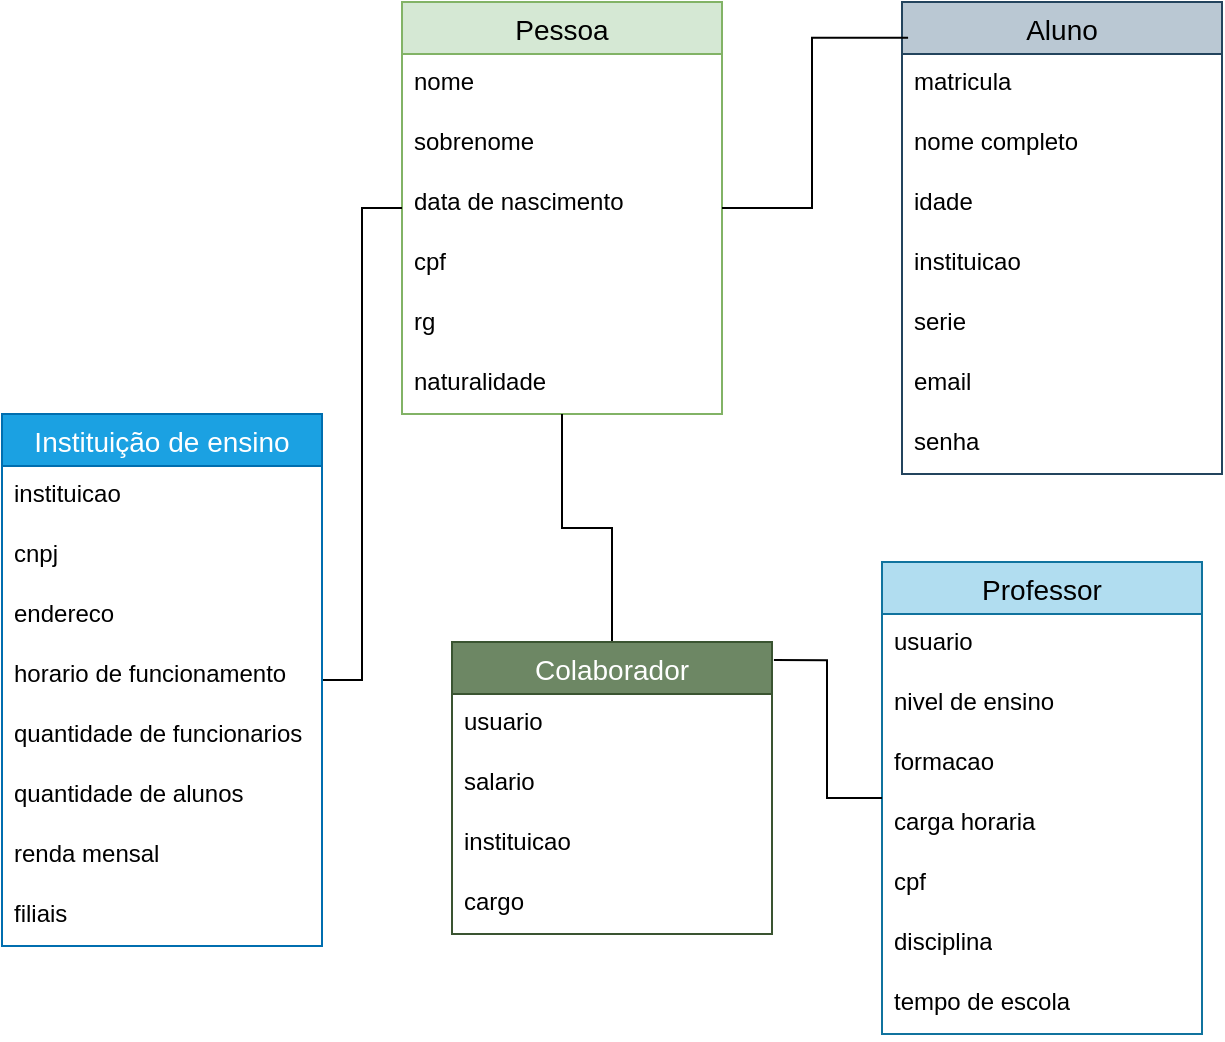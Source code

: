 <mxfile version="23.0.2" type="github" pages="2">
  <diagram name="Page-1" id="nSLiFjLSkFolrgctsrcN">
    <mxGraphModel dx="1050" dy="558" grid="1" gridSize="10" guides="1" tooltips="1" connect="1" arrows="1" fold="1" page="1" pageScale="1" pageWidth="850" pageHeight="1100" math="0" shadow="0">
      <root>
        <mxCell id="0" />
        <mxCell id="1" parent="0" />
        <mxCell id="8iMmtt3a4QU_llzon8lk-5" value="Pessoa" style="swimlane;fontStyle=0;childLayout=stackLayout;horizontal=1;startSize=26;horizontalStack=0;resizeParent=1;resizeParentMax=0;resizeLast=0;collapsible=1;marginBottom=0;align=center;fontSize=14;fillColor=#d5e8d4;strokeColor=#82b366;gradientColor=none;" parent="1" vertex="1">
          <mxGeometry x="240" y="40" width="160" height="206" as="geometry">
            <mxRectangle x="40" y="40" width="90" height="30" as="alternateBounds" />
          </mxGeometry>
        </mxCell>
        <mxCell id="8iMmtt3a4QU_llzon8lk-6" value="&lt;div&gt;nome&lt;/div&gt;" style="text;strokeColor=none;fillColor=none;spacingLeft=4;spacingRight=4;overflow=hidden;rotatable=0;points=[[0,0.5],[1,0.5]];portConstraint=eastwest;fontSize=12;whiteSpace=wrap;html=1;" parent="8iMmtt3a4QU_llzon8lk-5" vertex="1">
          <mxGeometry y="26" width="160" height="30" as="geometry" />
        </mxCell>
        <mxCell id="8iMmtt3a4QU_llzon8lk-7" value="sobrenome" style="text;strokeColor=none;fillColor=none;spacingLeft=4;spacingRight=4;overflow=hidden;rotatable=0;points=[[0,0.5],[1,0.5]];portConstraint=eastwest;fontSize=12;whiteSpace=wrap;html=1;" parent="8iMmtt3a4QU_llzon8lk-5" vertex="1">
          <mxGeometry y="56" width="160" height="30" as="geometry" />
        </mxCell>
        <mxCell id="8iMmtt3a4QU_llzon8lk-10" value="data de nascimento" style="text;strokeColor=none;fillColor=none;spacingLeft=4;spacingRight=4;overflow=hidden;rotatable=0;points=[[0,0.5],[1,0.5]];portConstraint=eastwest;fontSize=12;whiteSpace=wrap;html=1;" parent="8iMmtt3a4QU_llzon8lk-5" vertex="1">
          <mxGeometry y="86" width="160" height="30" as="geometry" />
        </mxCell>
        <mxCell id="8iMmtt3a4QU_llzon8lk-8" value="cpf" style="text;strokeColor=none;fillColor=none;spacingLeft=4;spacingRight=4;overflow=hidden;rotatable=0;points=[[0,0.5],[1,0.5]];portConstraint=eastwest;fontSize=12;whiteSpace=wrap;html=1;" parent="8iMmtt3a4QU_llzon8lk-5" vertex="1">
          <mxGeometry y="116" width="160" height="30" as="geometry" />
        </mxCell>
        <mxCell id="8iMmtt3a4QU_llzon8lk-9" value="rg" style="text;strokeColor=none;fillColor=none;spacingLeft=4;spacingRight=4;overflow=hidden;rotatable=0;points=[[0,0.5],[1,0.5]];portConstraint=eastwest;fontSize=12;whiteSpace=wrap;html=1;" parent="8iMmtt3a4QU_llzon8lk-5" vertex="1">
          <mxGeometry y="146" width="160" height="30" as="geometry" />
        </mxCell>
        <mxCell id="8iMmtt3a4QU_llzon8lk-11" value="naturalidade" style="text;strokeColor=none;fillColor=none;spacingLeft=4;spacingRight=4;overflow=hidden;rotatable=0;points=[[0,0.5],[1,0.5]];portConstraint=eastwest;fontSize=12;whiteSpace=wrap;html=1;" parent="8iMmtt3a4QU_llzon8lk-5" vertex="1">
          <mxGeometry y="176" width="160" height="30" as="geometry" />
        </mxCell>
        <mxCell id="8iMmtt3a4QU_llzon8lk-12" value="Aluno" style="swimlane;fontStyle=0;childLayout=stackLayout;horizontal=1;startSize=26;horizontalStack=0;resizeParent=1;resizeParentMax=0;resizeLast=0;collapsible=1;marginBottom=0;align=center;fontSize=14;fillColor=#bac8d3;strokeColor=#23445d;" parent="1" vertex="1">
          <mxGeometry x="490" y="40" width="160" height="236" as="geometry">
            <mxRectangle x="40" y="40" width="90" height="30" as="alternateBounds" />
          </mxGeometry>
        </mxCell>
        <mxCell id="8iMmtt3a4QU_llzon8lk-13" value="matricula" style="text;strokeColor=none;fillColor=none;spacingLeft=4;spacingRight=4;overflow=hidden;rotatable=0;points=[[0,0.5],[1,0.5]];portConstraint=eastwest;fontSize=12;whiteSpace=wrap;html=1;" parent="8iMmtt3a4QU_llzon8lk-12" vertex="1">
          <mxGeometry y="26" width="160" height="30" as="geometry" />
        </mxCell>
        <mxCell id="8iMmtt3a4QU_llzon8lk-14" value="nome completo" style="text;strokeColor=none;fillColor=none;spacingLeft=4;spacingRight=4;overflow=hidden;rotatable=0;points=[[0,0.5],[1,0.5]];portConstraint=eastwest;fontSize=12;whiteSpace=wrap;html=1;" parent="8iMmtt3a4QU_llzon8lk-12" vertex="1">
          <mxGeometry y="56" width="160" height="30" as="geometry" />
        </mxCell>
        <mxCell id="8iMmtt3a4QU_llzon8lk-17" value="idade" style="text;strokeColor=none;fillColor=none;spacingLeft=4;spacingRight=4;overflow=hidden;rotatable=0;points=[[0,0.5],[1,0.5]];portConstraint=eastwest;fontSize=12;whiteSpace=wrap;html=1;" parent="8iMmtt3a4QU_llzon8lk-12" vertex="1">
          <mxGeometry y="86" width="160" height="30" as="geometry" />
        </mxCell>
        <mxCell id="8iMmtt3a4QU_llzon8lk-18" value="instituicao" style="text;strokeColor=none;fillColor=none;spacingLeft=4;spacingRight=4;overflow=hidden;rotatable=0;points=[[0,0.5],[1,0.5]];portConstraint=eastwest;fontSize=12;whiteSpace=wrap;html=1;" parent="8iMmtt3a4QU_llzon8lk-12" vertex="1">
          <mxGeometry y="116" width="160" height="30" as="geometry" />
        </mxCell>
        <mxCell id="8iMmtt3a4QU_llzon8lk-15" value="serie" style="text;strokeColor=none;fillColor=none;spacingLeft=4;spacingRight=4;overflow=hidden;rotatable=0;points=[[0,0.5],[1,0.5]];portConstraint=eastwest;fontSize=12;whiteSpace=wrap;html=1;" parent="8iMmtt3a4QU_llzon8lk-12" vertex="1">
          <mxGeometry y="146" width="160" height="30" as="geometry" />
        </mxCell>
        <mxCell id="8iMmtt3a4QU_llzon8lk-16" value="email" style="text;strokeColor=none;fillColor=none;spacingLeft=4;spacingRight=4;overflow=hidden;rotatable=0;points=[[0,0.5],[1,0.5]];portConstraint=eastwest;fontSize=12;whiteSpace=wrap;html=1;" parent="8iMmtt3a4QU_llzon8lk-12" vertex="1">
          <mxGeometry y="176" width="160" height="30" as="geometry" />
        </mxCell>
        <mxCell id="8iMmtt3a4QU_llzon8lk-19" value="senha" style="text;strokeColor=none;fillColor=none;spacingLeft=4;spacingRight=4;overflow=hidden;rotatable=0;points=[[0,0.5],[1,0.5]];portConstraint=eastwest;fontSize=12;whiteSpace=wrap;html=1;" parent="8iMmtt3a4QU_llzon8lk-12" vertex="1">
          <mxGeometry y="206" width="160" height="30" as="geometry" />
        </mxCell>
        <mxCell id="8iMmtt3a4QU_llzon8lk-20" value="Professor" style="swimlane;fontStyle=0;childLayout=stackLayout;horizontal=1;startSize=26;horizontalStack=0;resizeParent=1;resizeParentMax=0;resizeLast=0;collapsible=1;marginBottom=0;align=center;fontSize=14;fillColor=#b1ddf0;strokeColor=#10739e;" parent="1" vertex="1">
          <mxGeometry x="480" y="320" width="160" height="236" as="geometry">
            <mxRectangle x="40" y="40" width="90" height="30" as="alternateBounds" />
          </mxGeometry>
        </mxCell>
        <mxCell id="8iMmtt3a4QU_llzon8lk-23" value="usuario" style="text;strokeColor=none;fillColor=none;spacingLeft=4;spacingRight=4;overflow=hidden;rotatable=0;points=[[0,0.5],[1,0.5]];portConstraint=eastwest;fontSize=12;whiteSpace=wrap;html=1;" parent="8iMmtt3a4QU_llzon8lk-20" vertex="1">
          <mxGeometry y="26" width="160" height="30" as="geometry" />
        </mxCell>
        <mxCell id="8iMmtt3a4QU_llzon8lk-24" value="nivel de ensino" style="text;strokeColor=none;fillColor=none;spacingLeft=4;spacingRight=4;overflow=hidden;rotatable=0;points=[[0,0.5],[1,0.5]];portConstraint=eastwest;fontSize=12;whiteSpace=wrap;html=1;" parent="8iMmtt3a4QU_llzon8lk-20" vertex="1">
          <mxGeometry y="56" width="160" height="30" as="geometry" />
        </mxCell>
        <mxCell id="8iMmtt3a4QU_llzon8lk-25" value="formacao" style="text;strokeColor=none;fillColor=none;spacingLeft=4;spacingRight=4;overflow=hidden;rotatable=0;points=[[0,0.5],[1,0.5]];portConstraint=eastwest;fontSize=12;whiteSpace=wrap;html=1;" parent="8iMmtt3a4QU_llzon8lk-20" vertex="1">
          <mxGeometry y="86" width="160" height="30" as="geometry" />
        </mxCell>
        <mxCell id="8iMmtt3a4QU_llzon8lk-26" value="carga horaria" style="text;strokeColor=none;fillColor=none;spacingLeft=4;spacingRight=4;overflow=hidden;rotatable=0;points=[[0,0.5],[1,0.5]];portConstraint=eastwest;fontSize=12;whiteSpace=wrap;html=1;" parent="8iMmtt3a4QU_llzon8lk-20" vertex="1">
          <mxGeometry y="116" width="160" height="30" as="geometry" />
        </mxCell>
        <mxCell id="8iMmtt3a4QU_llzon8lk-49" value="cpf" style="text;strokeColor=none;fillColor=none;spacingLeft=4;spacingRight=4;overflow=hidden;rotatable=0;points=[[0,0.5],[1,0.5]];portConstraint=eastwest;fontSize=12;whiteSpace=wrap;html=1;" parent="8iMmtt3a4QU_llzon8lk-20" vertex="1">
          <mxGeometry y="146" width="160" height="30" as="geometry" />
        </mxCell>
        <mxCell id="8iMmtt3a4QU_llzon8lk-50" value="disciplina" style="text;strokeColor=none;fillColor=none;spacingLeft=4;spacingRight=4;overflow=hidden;rotatable=0;points=[[0,0.5],[1,0.5]];portConstraint=eastwest;fontSize=12;whiteSpace=wrap;html=1;" parent="8iMmtt3a4QU_llzon8lk-20" vertex="1">
          <mxGeometry y="176" width="160" height="30" as="geometry" />
        </mxCell>
        <mxCell id="8iMmtt3a4QU_llzon8lk-82" value="tempo de escola" style="text;strokeColor=none;fillColor=none;spacingLeft=4;spacingRight=4;overflow=hidden;rotatable=0;points=[[0,0.5],[1,0.5]];portConstraint=eastwest;fontSize=12;whiteSpace=wrap;html=1;" parent="8iMmtt3a4QU_llzon8lk-20" vertex="1">
          <mxGeometry y="206" width="160" height="30" as="geometry" />
        </mxCell>
        <mxCell id="8iMmtt3a4QU_llzon8lk-77" style="edgeStyle=orthogonalEdgeStyle;rounded=0;orthogonalLoop=1;jettySize=auto;html=1;endArrow=none;endFill=0;" parent="1" source="8iMmtt3a4QU_llzon8lk-27" target="8iMmtt3a4QU_llzon8lk-5" edge="1">
          <mxGeometry relative="1" as="geometry" />
        </mxCell>
        <mxCell id="8iMmtt3a4QU_llzon8lk-27" value="Colaborador" style="swimlane;fontStyle=0;childLayout=stackLayout;horizontal=1;startSize=26;horizontalStack=0;resizeParent=1;resizeParentMax=0;resizeLast=0;collapsible=1;marginBottom=0;align=center;fontSize=14;fillColor=#6d8764;strokeColor=#3A5431;fontColor=#ffffff;" parent="1" vertex="1">
          <mxGeometry x="265" y="360" width="160" height="146" as="geometry">
            <mxRectangle x="40" y="40" width="90" height="30" as="alternateBounds" />
          </mxGeometry>
        </mxCell>
        <mxCell id="8iMmtt3a4QU_llzon8lk-28" value="usuario" style="text;strokeColor=none;fillColor=none;spacingLeft=4;spacingRight=4;overflow=hidden;rotatable=0;points=[[0,0.5],[1,0.5]];portConstraint=eastwest;fontSize=12;whiteSpace=wrap;html=1;" parent="8iMmtt3a4QU_llzon8lk-27" vertex="1">
          <mxGeometry y="26" width="160" height="30" as="geometry" />
        </mxCell>
        <mxCell id="8iMmtt3a4QU_llzon8lk-52" value="salario" style="text;strokeColor=none;fillColor=none;spacingLeft=4;spacingRight=4;overflow=hidden;rotatable=0;points=[[0,0.5],[1,0.5]];portConstraint=eastwest;fontSize=12;whiteSpace=wrap;html=1;" parent="8iMmtt3a4QU_llzon8lk-27" vertex="1">
          <mxGeometry y="56" width="160" height="30" as="geometry" />
        </mxCell>
        <mxCell id="8iMmtt3a4QU_llzon8lk-66" value="instituicao" style="text;strokeColor=none;fillColor=none;spacingLeft=4;spacingRight=4;overflow=hidden;rotatable=0;points=[[0,0.5],[1,0.5]];portConstraint=eastwest;fontSize=12;whiteSpace=wrap;html=1;" parent="8iMmtt3a4QU_llzon8lk-27" vertex="1">
          <mxGeometry y="86" width="160" height="30" as="geometry" />
        </mxCell>
        <mxCell id="8iMmtt3a4QU_llzon8lk-58" value="cargo" style="text;strokeColor=none;fillColor=none;spacingLeft=4;spacingRight=4;overflow=hidden;rotatable=0;points=[[0,0.5],[1,0.5]];portConstraint=eastwest;fontSize=12;whiteSpace=wrap;html=1;" parent="8iMmtt3a4QU_llzon8lk-27" vertex="1">
          <mxGeometry y="116" width="160" height="30" as="geometry" />
        </mxCell>
        <mxCell id="8iMmtt3a4QU_llzon8lk-79" style="edgeStyle=orthogonalEdgeStyle;rounded=0;orthogonalLoop=1;jettySize=auto;html=1;endArrow=none;endFill=0;" parent="1" source="8iMmtt3a4QU_llzon8lk-34" target="8iMmtt3a4QU_llzon8lk-5" edge="1">
          <mxGeometry relative="1" as="geometry" />
        </mxCell>
        <mxCell id="8iMmtt3a4QU_llzon8lk-34" value="Instituição de ensino" style="swimlane;fontStyle=0;childLayout=stackLayout;horizontal=1;startSize=26;horizontalStack=0;resizeParent=1;resizeParentMax=0;resizeLast=0;collapsible=1;marginBottom=0;align=center;fontSize=14;fillColor=#1ba1e2;strokeColor=#006EAF;fontColor=#ffffff;" parent="1" vertex="1">
          <mxGeometry x="40" y="246" width="160" height="266" as="geometry">
            <mxRectangle x="40" y="40" width="90" height="30" as="alternateBounds" />
          </mxGeometry>
        </mxCell>
        <mxCell id="8iMmtt3a4QU_llzon8lk-35" value="instituicao" style="text;strokeColor=none;fillColor=none;spacingLeft=4;spacingRight=4;overflow=hidden;rotatable=0;points=[[0,0.5],[1,0.5]];portConstraint=eastwest;fontSize=12;whiteSpace=wrap;html=1;" parent="8iMmtt3a4QU_llzon8lk-34" vertex="1">
          <mxGeometry y="26" width="160" height="30" as="geometry" />
        </mxCell>
        <mxCell id="8iMmtt3a4QU_llzon8lk-38" value="cnpj" style="text;strokeColor=none;fillColor=none;spacingLeft=4;spacingRight=4;overflow=hidden;rotatable=0;points=[[0,0.5],[1,0.5]];portConstraint=eastwest;fontSize=12;whiteSpace=wrap;html=1;" parent="8iMmtt3a4QU_llzon8lk-34" vertex="1">
          <mxGeometry y="56" width="160" height="30" as="geometry" />
        </mxCell>
        <mxCell id="8iMmtt3a4QU_llzon8lk-40" value="&lt;div&gt;endereco&lt;/div&gt;" style="text;strokeColor=none;fillColor=none;spacingLeft=4;spacingRight=4;overflow=hidden;rotatable=0;points=[[0,0.5],[1,0.5]];portConstraint=eastwest;fontSize=12;whiteSpace=wrap;html=1;" parent="8iMmtt3a4QU_llzon8lk-34" vertex="1">
          <mxGeometry y="86" width="160" height="30" as="geometry" />
        </mxCell>
        <mxCell id="8iMmtt3a4QU_llzon8lk-53" value="horario de funcionamento" style="text;strokeColor=none;fillColor=none;spacingLeft=4;spacingRight=4;overflow=hidden;rotatable=0;points=[[0,0.5],[1,0.5]];portConstraint=eastwest;fontSize=12;whiteSpace=wrap;html=1;" parent="8iMmtt3a4QU_llzon8lk-34" vertex="1">
          <mxGeometry y="116" width="160" height="30" as="geometry" />
        </mxCell>
        <mxCell id="8iMmtt3a4QU_llzon8lk-54" value="quantidade de funcionarios" style="text;strokeColor=none;fillColor=none;spacingLeft=4;spacingRight=4;overflow=hidden;rotatable=0;points=[[0,0.5],[1,0.5]];portConstraint=eastwest;fontSize=12;whiteSpace=wrap;html=1;" parent="8iMmtt3a4QU_llzon8lk-34" vertex="1">
          <mxGeometry y="146" width="160" height="30" as="geometry" />
        </mxCell>
        <mxCell id="8iMmtt3a4QU_llzon8lk-55" value="quantidade de alunos" style="text;strokeColor=none;fillColor=none;spacingLeft=4;spacingRight=4;overflow=hidden;rotatable=0;points=[[0,0.5],[1,0.5]];portConstraint=eastwest;fontSize=12;whiteSpace=wrap;html=1;" parent="8iMmtt3a4QU_llzon8lk-34" vertex="1">
          <mxGeometry y="176" width="160" height="30" as="geometry" />
        </mxCell>
        <mxCell id="8iMmtt3a4QU_llzon8lk-56" value="renda mensal" style="text;strokeColor=none;fillColor=none;spacingLeft=4;spacingRight=4;overflow=hidden;rotatable=0;points=[[0,0.5],[1,0.5]];portConstraint=eastwest;fontSize=12;whiteSpace=wrap;html=1;" parent="8iMmtt3a4QU_llzon8lk-34" vertex="1">
          <mxGeometry y="206" width="160" height="30" as="geometry" />
        </mxCell>
        <mxCell id="8iMmtt3a4QU_llzon8lk-57" value="filiais" style="text;strokeColor=none;fillColor=none;spacingLeft=4;spacingRight=4;overflow=hidden;rotatable=0;points=[[0,0.5],[1,0.5]];portConstraint=eastwest;fontSize=12;whiteSpace=wrap;html=1;" parent="8iMmtt3a4QU_llzon8lk-34" vertex="1">
          <mxGeometry y="236" width="160" height="30" as="geometry" />
        </mxCell>
        <mxCell id="8iMmtt3a4QU_llzon8lk-61" style="edgeStyle=orthogonalEdgeStyle;rounded=0;orthogonalLoop=1;jettySize=auto;html=1;entryX=0.019;entryY=0.076;entryDx=0;entryDy=0;entryPerimeter=0;endArrow=none;endFill=0;" parent="1" source="8iMmtt3a4QU_llzon8lk-5" target="8iMmtt3a4QU_llzon8lk-12" edge="1">
          <mxGeometry relative="1" as="geometry" />
        </mxCell>
        <mxCell id="8iMmtt3a4QU_llzon8lk-78" style="edgeStyle=orthogonalEdgeStyle;rounded=0;orthogonalLoop=1;jettySize=auto;html=1;entryX=1.006;entryY=0.062;entryDx=0;entryDy=0;entryPerimeter=0;endArrow=none;endFill=0;" parent="1" source="8iMmtt3a4QU_llzon8lk-20" target="8iMmtt3a4QU_llzon8lk-27" edge="1">
          <mxGeometry relative="1" as="geometry" />
        </mxCell>
      </root>
    </mxGraphModel>
  </diagram>
  <diagram id="hDKvH3_tDogb8CHvkUSo" name="Página-2">
    <mxGraphModel dx="1050" dy="558" grid="1" gridSize="10" guides="1" tooltips="1" connect="1" arrows="1" fold="1" page="1" pageScale="1" pageWidth="850" pageHeight="1100" math="0" shadow="0">
      <root>
        <mxCell id="0" />
        <mxCell id="1" parent="0" />
        <mxCell id="xrypur34-bZ4i5Xg1ej_-1" value="Hospital" style="swimlane;fontStyle=0;childLayout=stackLayout;horizontal=1;startSize=26;horizontalStack=0;resizeParent=1;resizeParentMax=0;resizeLast=0;collapsible=1;marginBottom=0;align=center;fontSize=14;fillColor=#21C0A5;strokeColor=#006658;labelBackgroundColor=none;fontColor=#5C5C5C;" vertex="1" parent="1">
          <mxGeometry x="30" y="160" width="160" height="146" as="geometry">
            <mxRectangle x="30" y="160" width="90" height="30" as="alternateBounds" />
          </mxGeometry>
        </mxCell>
        <mxCell id="xrypur34-bZ4i5Xg1ej_-3" value="nome hospital&lt;span style=&quot;white-space: pre;&quot;&gt;&#x9;&lt;/span&gt;" style="text;strokeColor=none;fillColor=none;spacingLeft=4;spacingRight=4;overflow=hidden;rotatable=0;points=[[0,0.5],[1,0.5]];portConstraint=eastwest;fontSize=12;whiteSpace=wrap;html=1;labelBackgroundColor=none;fontColor=#5C5C5C;" vertex="1" parent="xrypur34-bZ4i5Xg1ej_-1">
          <mxGeometry y="26" width="160" height="30" as="geometry" />
        </mxCell>
        <mxCell id="xrypur34-bZ4i5Xg1ej_-4" value="endereco" style="text;strokeColor=none;fillColor=none;spacingLeft=4;spacingRight=4;overflow=hidden;rotatable=0;points=[[0,0.5],[1,0.5]];portConstraint=eastwest;fontSize=12;whiteSpace=wrap;html=1;labelBackgroundColor=none;fontColor=#5C5C5C;" vertex="1" parent="xrypur34-bZ4i5Xg1ej_-1">
          <mxGeometry y="56" width="160" height="30" as="geometry" />
        </mxCell>
        <mxCell id="xrypur34-bZ4i5Xg1ej_-34" value="horario de funcionamento" style="text;strokeColor=none;fillColor=none;spacingLeft=4;spacingRight=4;overflow=hidden;rotatable=0;points=[[0,0.5],[1,0.5]];portConstraint=eastwest;fontSize=12;whiteSpace=wrap;html=1;labelBackgroundColor=none;fontColor=#5C5C5C;" vertex="1" parent="xrypur34-bZ4i5Xg1ej_-1">
          <mxGeometry y="86" width="160" height="30" as="geometry" />
        </mxCell>
        <mxCell id="xrypur34-bZ4i5Xg1ej_-35" value="funcionarios" style="text;strokeColor=none;fillColor=none;spacingLeft=4;spacingRight=4;overflow=hidden;rotatable=0;points=[[0,0.5],[1,0.5]];portConstraint=eastwest;fontSize=12;whiteSpace=wrap;html=1;labelBackgroundColor=none;fontColor=#5C5C5C;" vertex="1" parent="xrypur34-bZ4i5Xg1ej_-1">
          <mxGeometry y="116" width="160" height="30" as="geometry" />
        </mxCell>
        <mxCell id="xrypur34-bZ4i5Xg1ej_-5" value="Pacientes" style="swimlane;fontStyle=0;childLayout=stackLayout;horizontal=1;startSize=26;horizontalStack=0;resizeParent=1;resizeParentMax=0;resizeLast=0;collapsible=1;marginBottom=0;align=center;fontSize=14;labelBackgroundColor=none;fillColor=#21C0A5;strokeColor=#006658;fontColor=#5C5C5C;" vertex="1" parent="1">
          <mxGeometry x="220" y="40" width="160" height="206" as="geometry" />
        </mxCell>
        <mxCell id="xrypur34-bZ4i5Xg1ej_-7" value="grau de prioridade" style="text;strokeColor=none;fillColor=none;spacingLeft=4;spacingRight=4;overflow=hidden;rotatable=0;points=[[0,0.5],[1,0.5]];portConstraint=eastwest;fontSize=12;whiteSpace=wrap;html=1;labelBackgroundColor=none;fontColor=#5C5C5C;" vertex="1" parent="xrypur34-bZ4i5Xg1ej_-5">
          <mxGeometry y="26" width="160" height="30" as="geometry" />
        </mxCell>
        <mxCell id="xrypur34-bZ4i5Xg1ej_-8" value="nome" style="text;strokeColor=none;fillColor=none;spacingLeft=4;spacingRight=4;overflow=hidden;rotatable=0;points=[[0,0.5],[1,0.5]];portConstraint=eastwest;fontSize=12;whiteSpace=wrap;html=1;labelBackgroundColor=none;fontColor=#5C5C5C;" vertex="1" parent="xrypur34-bZ4i5Xg1ej_-5">
          <mxGeometry y="56" width="160" height="30" as="geometry" />
        </mxCell>
        <mxCell id="xrypur34-bZ4i5Xg1ej_-41" value="cpf" style="text;strokeColor=none;fillColor=none;spacingLeft=4;spacingRight=4;overflow=hidden;rotatable=0;points=[[0,0.5],[1,0.5]];portConstraint=eastwest;fontSize=12;whiteSpace=wrap;html=1;labelBackgroundColor=none;fontColor=#5C5C5C;" vertex="1" parent="xrypur34-bZ4i5Xg1ej_-5">
          <mxGeometry y="86" width="160" height="30" as="geometry" />
        </mxCell>
        <mxCell id="xrypur34-bZ4i5Xg1ej_-42" value="endereco" style="text;strokeColor=none;fillColor=none;spacingLeft=4;spacingRight=4;overflow=hidden;rotatable=0;points=[[0,0.5],[1,0.5]];portConstraint=eastwest;fontSize=12;whiteSpace=wrap;html=1;labelBackgroundColor=none;fontColor=#5C5C5C;" vertex="1" parent="xrypur34-bZ4i5Xg1ej_-5">
          <mxGeometry y="116" width="160" height="30" as="geometry" />
        </mxCell>
        <mxCell id="xrypur34-bZ4i5Xg1ej_-43" value="telefone" style="text;strokeColor=none;fillColor=none;spacingLeft=4;spacingRight=4;overflow=hidden;rotatable=0;points=[[0,0.5],[1,0.5]];portConstraint=eastwest;fontSize=12;whiteSpace=wrap;html=1;labelBackgroundColor=none;fontColor=#5C5C5C;" vertex="1" parent="xrypur34-bZ4i5Xg1ej_-5">
          <mxGeometry y="146" width="160" height="30" as="geometry" />
        </mxCell>
        <mxCell id="xrypur34-bZ4i5Xg1ej_-44" value="plano de saude" style="text;strokeColor=none;fillColor=none;spacingLeft=4;spacingRight=4;overflow=hidden;rotatable=0;points=[[0,0.5],[1,0.5]];portConstraint=eastwest;fontSize=12;whiteSpace=wrap;html=1;labelBackgroundColor=none;fontColor=#5C5C5C;" vertex="1" parent="xrypur34-bZ4i5Xg1ej_-5">
          <mxGeometry y="176" width="160" height="30" as="geometry" />
        </mxCell>
        <mxCell id="xrypur34-bZ4i5Xg1ej_-31" style="edgeStyle=orthogonalEdgeStyle;rounded=0;orthogonalLoop=1;jettySize=auto;html=1;endArrow=none;endFill=0;labelBackgroundColor=none;strokeColor=#006658;fontColor=default;" edge="1" parent="1" source="xrypur34-bZ4i5Xg1ej_-9" target="xrypur34-bZ4i5Xg1ej_-1">
          <mxGeometry relative="1" as="geometry">
            <Array as="points">
              <mxPoint x="480" y="260" />
            </Array>
          </mxGeometry>
        </mxCell>
        <mxCell id="xrypur34-bZ4i5Xg1ej_-54" value="1" style="edgeLabel;html=1;align=center;verticalAlign=middle;resizable=0;points=[];fontColor=#5C5C5C;" vertex="1" connectable="0" parent="xrypur34-bZ4i5Xg1ej_-31">
          <mxGeometry x="0.303" y="-1" relative="1" as="geometry">
            <mxPoint x="-86" y="2" as="offset" />
          </mxGeometry>
        </mxCell>
        <mxCell id="xrypur34-bZ4i5Xg1ej_-55" value="0...*" style="edgeLabel;html=1;align=center;verticalAlign=middle;resizable=0;points=[];fontColor=#5C5C5C;" vertex="1" connectable="0" parent="xrypur34-bZ4i5Xg1ej_-31">
          <mxGeometry x="-0.763" relative="1" as="geometry">
            <mxPoint as="offset" />
          </mxGeometry>
        </mxCell>
        <mxCell id="xrypur34-bZ4i5Xg1ej_-9" value="Medicos" style="swimlane;fontStyle=0;childLayout=stackLayout;horizontal=1;startSize=26;horizontalStack=0;resizeParent=1;resizeParentMax=0;resizeLast=0;collapsible=1;marginBottom=0;align=center;fontSize=14;labelBackgroundColor=none;fillColor=#21C0A5;strokeColor=#006658;fontColor=#5C5C5C;" vertex="1" parent="1">
          <mxGeometry x="400" y="40" width="160" height="206" as="geometry" />
        </mxCell>
        <mxCell id="xrypur34-bZ4i5Xg1ej_-10" value="usuario" style="text;strokeColor=none;fillColor=none;spacingLeft=4;spacingRight=4;overflow=hidden;rotatable=0;points=[[0,0.5],[1,0.5]];portConstraint=eastwest;fontSize=12;whiteSpace=wrap;html=1;labelBackgroundColor=none;fontColor=#5C5C5C;" vertex="1" parent="xrypur34-bZ4i5Xg1ej_-9">
          <mxGeometry y="26" width="160" height="30" as="geometry" />
        </mxCell>
        <mxCell id="xrypur34-bZ4i5Xg1ej_-38" value="nome" style="text;strokeColor=none;fillColor=none;spacingLeft=4;spacingRight=4;overflow=hidden;rotatable=0;points=[[0,0.5],[1,0.5]];portConstraint=eastwest;fontSize=12;whiteSpace=wrap;html=1;labelBackgroundColor=none;fontColor=#5C5C5C;" vertex="1" parent="xrypur34-bZ4i5Xg1ej_-9">
          <mxGeometry y="56" width="160" height="30" as="geometry" />
        </mxCell>
        <mxCell id="xrypur34-bZ4i5Xg1ej_-40" value="email" style="text;strokeColor=none;fillColor=none;spacingLeft=4;spacingRight=4;overflow=hidden;rotatable=0;points=[[0,0.5],[1,0.5]];portConstraint=eastwest;fontSize=12;whiteSpace=wrap;html=1;labelBackgroundColor=none;fontColor=#5C5C5C;" vertex="1" parent="xrypur34-bZ4i5Xg1ej_-9">
          <mxGeometry y="86" width="160" height="30" as="geometry" />
        </mxCell>
        <mxCell id="xrypur34-bZ4i5Xg1ej_-39" value="telefone" style="text;strokeColor=none;fillColor=none;spacingLeft=4;spacingRight=4;overflow=hidden;rotatable=0;points=[[0,0.5],[1,0.5]];portConstraint=eastwest;fontSize=12;whiteSpace=wrap;html=1;labelBackgroundColor=none;fontColor=#5C5C5C;" vertex="1" parent="xrypur34-bZ4i5Xg1ej_-9">
          <mxGeometry y="116" width="160" height="30" as="geometry" />
        </mxCell>
        <mxCell id="xrypur34-bZ4i5Xg1ej_-11" value="especialidade" style="text;strokeColor=none;fillColor=none;spacingLeft=4;spacingRight=4;overflow=hidden;rotatable=0;points=[[0,0.5],[1,0.5]];portConstraint=eastwest;fontSize=12;whiteSpace=wrap;html=1;labelBackgroundColor=none;fontColor=#5C5C5C;" vertex="1" parent="xrypur34-bZ4i5Xg1ej_-9">
          <mxGeometry y="146" width="160" height="30" as="geometry" />
        </mxCell>
        <mxCell id="xrypur34-bZ4i5Xg1ej_-12" value="CRM" style="text;strokeColor=none;fillColor=none;spacingLeft=4;spacingRight=4;overflow=hidden;rotatable=0;points=[[0,0.5],[1,0.5]];portConstraint=eastwest;fontSize=12;whiteSpace=wrap;html=1;labelBackgroundColor=none;fontColor=#5C5C5C;" vertex="1" parent="xrypur34-bZ4i5Xg1ej_-9">
          <mxGeometry y="176" width="160" height="30" as="geometry" />
        </mxCell>
        <mxCell id="xrypur34-bZ4i5Xg1ej_-13" value="medicamentos" style="swimlane;fontStyle=0;childLayout=stackLayout;horizontal=1;startSize=26;horizontalStack=0;resizeParent=1;resizeParentMax=0;resizeLast=0;collapsible=1;marginBottom=0;align=center;fontSize=14;labelBackgroundColor=none;fillColor=#21C0A5;strokeColor=#006658;fontColor=#5C5C5C;" vertex="1" parent="1">
          <mxGeometry x="410" y="290" width="160" height="176" as="geometry" />
        </mxCell>
        <mxCell id="xrypur34-bZ4i5Xg1ej_-14" value="codigo de indentificacao" style="text;strokeColor=none;fillColor=none;spacingLeft=4;spacingRight=4;overflow=hidden;rotatable=0;points=[[0,0.5],[1,0.5]];portConstraint=eastwest;fontSize=12;whiteSpace=wrap;html=1;labelBackgroundColor=none;fontColor=#5C5C5C;" vertex="1" parent="xrypur34-bZ4i5Xg1ej_-13">
          <mxGeometry y="26" width="160" height="30" as="geometry" />
        </mxCell>
        <mxCell id="xrypur34-bZ4i5Xg1ej_-15" value="nome do medicamento" style="text;strokeColor=none;fillColor=none;spacingLeft=4;spacingRight=4;overflow=hidden;rotatable=0;points=[[0,0.5],[1,0.5]];portConstraint=eastwest;fontSize=12;whiteSpace=wrap;html=1;labelBackgroundColor=none;fontColor=#5C5C5C;" vertex="1" parent="xrypur34-bZ4i5Xg1ej_-13">
          <mxGeometry y="56" width="160" height="30" as="geometry" />
        </mxCell>
        <mxCell id="xrypur34-bZ4i5Xg1ej_-16" value="tipo de medicamento" style="text;strokeColor=none;fillColor=none;spacingLeft=4;spacingRight=4;overflow=hidden;rotatable=0;points=[[0,0.5],[1,0.5]];portConstraint=eastwest;fontSize=12;whiteSpace=wrap;html=1;labelBackgroundColor=none;fontColor=#5C5C5C;" vertex="1" parent="xrypur34-bZ4i5Xg1ej_-13">
          <mxGeometry y="86" width="160" height="30" as="geometry" />
        </mxCell>
        <mxCell id="xrypur34-bZ4i5Xg1ej_-46" value="dosagem" style="text;strokeColor=none;fillColor=none;spacingLeft=4;spacingRight=4;overflow=hidden;rotatable=0;points=[[0,0.5],[1,0.5]];portConstraint=eastwest;fontSize=12;whiteSpace=wrap;html=1;labelBackgroundColor=none;fontColor=#5C5C5C;" vertex="1" parent="xrypur34-bZ4i5Xg1ej_-13">
          <mxGeometry y="116" width="160" height="30" as="geometry" />
        </mxCell>
        <mxCell id="xrypur34-bZ4i5Xg1ej_-47" value="como usar" style="text;strokeColor=none;fillColor=none;spacingLeft=4;spacingRight=4;overflow=hidden;rotatable=0;points=[[0,0.5],[1,0.5]];portConstraint=eastwest;fontSize=12;whiteSpace=wrap;html=1;labelBackgroundColor=none;fontColor=#5C5C5C;" vertex="1" parent="xrypur34-bZ4i5Xg1ej_-13">
          <mxGeometry y="146" width="160" height="30" as="geometry" />
        </mxCell>
        <mxCell id="xrypur34-bZ4i5Xg1ej_-17" value="Exames" style="swimlane;fontStyle=0;childLayout=stackLayout;horizontal=1;startSize=26;horizontalStack=0;resizeParent=1;resizeParentMax=0;resizeLast=0;collapsible=1;marginBottom=0;align=center;fontSize=14;labelBackgroundColor=none;fillColor=#21C0A5;strokeColor=#006658;fontColor=#5C5C5C;" vertex="1" parent="1">
          <mxGeometry x="220" y="290" width="160" height="146" as="geometry" />
        </mxCell>
        <mxCell id="xrypur34-bZ4i5Xg1ej_-18" value="codigo do exame" style="text;strokeColor=none;fillColor=none;spacingLeft=4;spacingRight=4;overflow=hidden;rotatable=0;points=[[0,0.5],[1,0.5]];portConstraint=eastwest;fontSize=12;whiteSpace=wrap;html=1;labelBackgroundColor=none;fontColor=#5C5C5C;" vertex="1" parent="xrypur34-bZ4i5Xg1ej_-17">
          <mxGeometry y="26" width="160" height="30" as="geometry" />
        </mxCell>
        <mxCell id="xrypur34-bZ4i5Xg1ej_-19" value="nome do exame" style="text;strokeColor=none;fillColor=none;spacingLeft=4;spacingRight=4;overflow=hidden;rotatable=0;points=[[0,0.5],[1,0.5]];portConstraint=eastwest;fontSize=12;whiteSpace=wrap;html=1;labelBackgroundColor=none;fontColor=#5C5C5C;" vertex="1" parent="xrypur34-bZ4i5Xg1ej_-17">
          <mxGeometry y="56" width="160" height="30" as="geometry" />
        </mxCell>
        <mxCell id="xrypur34-bZ4i5Xg1ej_-20" value="resultado" style="text;strokeColor=none;fillColor=none;spacingLeft=4;spacingRight=4;overflow=hidden;rotatable=0;points=[[0,0.5],[1,0.5]];portConstraint=eastwest;fontSize=12;whiteSpace=wrap;html=1;labelBackgroundColor=none;fontColor=#5C5C5C;" vertex="1" parent="xrypur34-bZ4i5Xg1ej_-17">
          <mxGeometry y="86" width="160" height="30" as="geometry" />
        </mxCell>
        <mxCell id="xrypur34-bZ4i5Xg1ej_-48" value="observacao" style="text;strokeColor=none;fillColor=none;spacingLeft=4;spacingRight=4;overflow=hidden;rotatable=0;points=[[0,0.5],[1,0.5]];portConstraint=eastwest;fontSize=12;whiteSpace=wrap;html=1;labelBackgroundColor=none;fontColor=#5C5C5C;" vertex="1" parent="xrypur34-bZ4i5Xg1ej_-17">
          <mxGeometry y="116" width="160" height="30" as="geometry" />
        </mxCell>
        <mxCell id="xrypur34-bZ4i5Xg1ej_-52" style="edgeStyle=orthogonalEdgeStyle;rounded=0;orthogonalLoop=1;jettySize=auto;html=1;endArrow=none;endFill=0;labelBackgroundColor=none;strokeColor=#006658;fontColor=default;" edge="1" parent="1" source="xrypur34-bZ4i5Xg1ej_-21" target="xrypur34-bZ4i5Xg1ej_-13">
          <mxGeometry relative="1" as="geometry">
            <Array as="points">
              <mxPoint x="670" y="320" />
            </Array>
          </mxGeometry>
        </mxCell>
        <mxCell id="xrypur34-bZ4i5Xg1ej_-60" value="1" style="edgeLabel;html=1;align=center;verticalAlign=middle;resizable=0;points=[];fontColor=#5C5C5C;" vertex="1" connectable="0" parent="xrypur34-bZ4i5Xg1ej_-52">
          <mxGeometry x="-0.821" relative="1" as="geometry">
            <mxPoint as="offset" />
          </mxGeometry>
        </mxCell>
        <mxCell id="xrypur34-bZ4i5Xg1ej_-61" value="0...*" style="edgeLabel;html=1;align=center;verticalAlign=middle;resizable=0;points=[];fontColor=#5C5C5C;" vertex="1" connectable="0" parent="xrypur34-bZ4i5Xg1ej_-52">
          <mxGeometry x="0.838" y="-2" relative="1" as="geometry">
            <mxPoint as="offset" />
          </mxGeometry>
        </mxCell>
        <mxCell id="xrypur34-bZ4i5Xg1ej_-53" style="edgeStyle=orthogonalEdgeStyle;rounded=0;orthogonalLoop=1;jettySize=auto;html=1;endArrow=none;endFill=0;labelBackgroundColor=none;strokeColor=#006658;fontColor=default;" edge="1" parent="1" source="xrypur34-bZ4i5Xg1ej_-21" target="xrypur34-bZ4i5Xg1ej_-17">
          <mxGeometry relative="1" as="geometry">
            <Array as="points">
              <mxPoint x="690" y="480" />
              <mxPoint x="300" y="480" />
            </Array>
          </mxGeometry>
        </mxCell>
        <mxCell id="xrypur34-bZ4i5Xg1ej_-62" value="1" style="edgeLabel;html=1;align=center;verticalAlign=middle;resizable=0;points=[];fontColor=#5C5C5C;" vertex="1" connectable="0" parent="xrypur34-bZ4i5Xg1ej_-53">
          <mxGeometry x="-0.94" y="1" relative="1" as="geometry">
            <mxPoint as="offset" />
          </mxGeometry>
        </mxCell>
        <mxCell id="xrypur34-bZ4i5Xg1ej_-63" value="0...*" style="edgeLabel;html=1;align=center;verticalAlign=middle;resizable=0;points=[];fontColor=#5C5C5C;" vertex="1" connectable="0" parent="xrypur34-bZ4i5Xg1ej_-53">
          <mxGeometry x="0.841" y="3" relative="1" as="geometry">
            <mxPoint as="offset" />
          </mxGeometry>
        </mxCell>
        <mxCell id="xrypur34-bZ4i5Xg1ej_-21" value="Consulta" style="swimlane;fontStyle=0;childLayout=stackLayout;horizontal=1;startSize=26;horizontalStack=0;resizeParent=1;resizeParentMax=0;resizeLast=0;collapsible=1;marginBottom=0;align=center;fontSize=14;labelBackgroundColor=none;fillColor=#21C0A5;strokeColor=#006658;fontColor=#5C5C5C;" vertex="1" parent="1">
          <mxGeometry x="610" y="40" width="160" height="146" as="geometry" />
        </mxCell>
        <mxCell id="xrypur34-bZ4i5Xg1ej_-22" value="sintomas" style="text;strokeColor=none;fillColor=none;spacingLeft=4;spacingRight=4;overflow=hidden;rotatable=0;points=[[0,0.5],[1,0.5]];portConstraint=eastwest;fontSize=12;whiteSpace=wrap;html=1;labelBackgroundColor=none;fontColor=#5C5C5C;" vertex="1" parent="xrypur34-bZ4i5Xg1ej_-21">
          <mxGeometry y="26" width="160" height="30" as="geometry" />
        </mxCell>
        <mxCell id="xrypur34-bZ4i5Xg1ej_-23" value="observacao" style="text;strokeColor=none;fillColor=none;spacingLeft=4;spacingRight=4;overflow=hidden;rotatable=0;points=[[0,0.5],[1,0.5]];portConstraint=eastwest;fontSize=12;whiteSpace=wrap;html=1;labelBackgroundColor=none;fontColor=#5C5C5C;" vertex="1" parent="xrypur34-bZ4i5Xg1ej_-21">
          <mxGeometry y="56" width="160" height="30" as="geometry" />
        </mxCell>
        <mxCell id="xrypur34-bZ4i5Xg1ej_-33" value="diagnostico" style="text;strokeColor=none;fillColor=none;spacingLeft=4;spacingRight=4;overflow=hidden;rotatable=0;points=[[0,0.5],[1,0.5]];portConstraint=eastwest;fontSize=12;whiteSpace=wrap;html=1;labelBackgroundColor=none;fontColor=#5C5C5C;" vertex="1" parent="xrypur34-bZ4i5Xg1ej_-21">
          <mxGeometry y="86" width="160" height="30" as="geometry" />
        </mxCell>
        <mxCell id="xrypur34-bZ4i5Xg1ej_-45" value="data da consulta/retorno" style="text;strokeColor=none;fillColor=none;spacingLeft=4;spacingRight=4;overflow=hidden;rotatable=0;points=[[0,0.5],[1,0.5]];portConstraint=eastwest;fontSize=12;whiteSpace=wrap;html=1;labelBackgroundColor=none;fontColor=#5C5C5C;" vertex="1" parent="xrypur34-bZ4i5Xg1ej_-21">
          <mxGeometry y="116" width="160" height="30" as="geometry" />
        </mxCell>
        <mxCell id="xrypur34-bZ4i5Xg1ej_-30" style="edgeStyle=orthogonalEdgeStyle;rounded=0;orthogonalLoop=1;jettySize=auto;html=1;entryX=1.019;entryY=0.112;entryDx=0;entryDy=0;entryPerimeter=0;endArrow=none;endFill=0;labelBackgroundColor=none;strokeColor=#006658;fontColor=default;" edge="1" parent="1" source="xrypur34-bZ4i5Xg1ej_-21" target="xrypur34-bZ4i5Xg1ej_-9">
          <mxGeometry relative="1" as="geometry" />
        </mxCell>
        <mxCell id="xrypur34-bZ4i5Xg1ej_-50" style="edgeStyle=orthogonalEdgeStyle;rounded=0;orthogonalLoop=1;jettySize=auto;html=1;entryX=0.3;entryY=-0.005;entryDx=0;entryDy=0;entryPerimeter=0;endArrow=none;endFill=0;labelBackgroundColor=none;strokeColor=#006658;fontColor=default;" edge="1" parent="1" source="xrypur34-bZ4i5Xg1ej_-21" target="xrypur34-bZ4i5Xg1ej_-5">
          <mxGeometry relative="1" as="geometry">
            <Array as="points">
              <mxPoint x="690" y="10" />
              <mxPoint x="268" y="10" />
            </Array>
          </mxGeometry>
        </mxCell>
        <mxCell id="xrypur34-bZ4i5Xg1ej_-58" value="1" style="edgeLabel;html=1;align=center;verticalAlign=middle;resizable=0;points=[];fontColor=#5C5C5C;" vertex="1" connectable="0" parent="xrypur34-bZ4i5Xg1ej_-50">
          <mxGeometry x="0.788" y="-3" relative="1" as="geometry">
            <mxPoint as="offset" />
          </mxGeometry>
        </mxCell>
        <mxCell id="xrypur34-bZ4i5Xg1ej_-59" value="0...*" style="edgeLabel;html=1;align=center;verticalAlign=middle;resizable=0;points=[];fontColor=#5C5C5C;" vertex="1" connectable="0" parent="xrypur34-bZ4i5Xg1ej_-50">
          <mxGeometry x="-0.796" y="1" relative="1" as="geometry">
            <mxPoint as="offset" />
          </mxGeometry>
        </mxCell>
        <mxCell id="xrypur34-bZ4i5Xg1ej_-51" style="edgeStyle=orthogonalEdgeStyle;rounded=0;orthogonalLoop=1;jettySize=auto;html=1;entryX=0.394;entryY=-0.005;entryDx=0;entryDy=0;entryPerimeter=0;endArrow=none;endFill=0;labelBackgroundColor=none;strokeColor=#006658;fontColor=default;" edge="1" parent="1" source="xrypur34-bZ4i5Xg1ej_-5" target="xrypur34-bZ4i5Xg1ej_-9">
          <mxGeometry relative="1" as="geometry">
            <Array as="points">
              <mxPoint x="300" y="20" />
              <mxPoint x="463" y="20" />
            </Array>
          </mxGeometry>
        </mxCell>
        <mxCell id="xrypur34-bZ4i5Xg1ej_-56" value="0...*" style="edgeLabel;html=1;align=center;verticalAlign=middle;resizable=0;points=[];fontColor=#5C5C5C;" vertex="1" connectable="0" parent="xrypur34-bZ4i5Xg1ej_-51">
          <mxGeometry x="-0.188" y="1" relative="1" as="geometry">
            <mxPoint x="-52" as="offset" />
          </mxGeometry>
        </mxCell>
        <mxCell id="xrypur34-bZ4i5Xg1ej_-57" value="1" style="edgeLabel;html=1;align=center;verticalAlign=middle;resizable=0;points=[];fontColor=#5C5C5C;" vertex="1" connectable="0" parent="xrypur34-bZ4i5Xg1ej_-51">
          <mxGeometry x="0.664" y="1" relative="1" as="geometry">
            <mxPoint as="offset" />
          </mxGeometry>
        </mxCell>
      </root>
    </mxGraphModel>
  </diagram>
</mxfile>
